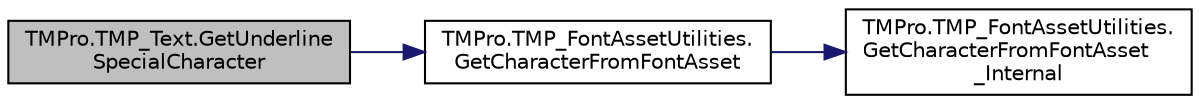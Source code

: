 digraph "TMPro.TMP_Text.GetUnderlineSpecialCharacter"
{
 // LATEX_PDF_SIZE
  edge [fontname="Helvetica",fontsize="10",labelfontname="Helvetica",labelfontsize="10"];
  node [fontname="Helvetica",fontsize="10",shape=record];
  rankdir="LR";
  Node1 [label="TMPro.TMP_Text.GetUnderline\lSpecialCharacter",height=0.2,width=0.4,color="black", fillcolor="grey75", style="filled", fontcolor="black",tooltip=" "];
  Node1 -> Node2 [color="midnightblue",fontsize="10",style="solid",fontname="Helvetica"];
  Node2 [label="TMPro.TMP_FontAssetUtilities.\lGetCharacterFromFontAsset",height=0.2,width=0.4,color="black", fillcolor="white", style="filled",URL="$class_t_m_pro_1_1_t_m_p___font_asset_utilities.html#a9d70106b39c64e03f4e62e1f13c0948b",tooltip="Returns the text element (character) for the given unicode value taking into consideration the reques..."];
  Node2 -> Node3 [color="midnightblue",fontsize="10",style="solid",fontname="Helvetica"];
  Node3 [label="TMPro.TMP_FontAssetUtilities.\lGetCharacterFromFontAsset\l_Internal",height=0.2,width=0.4,color="black", fillcolor="white", style="filled",URL="$class_t_m_pro_1_1_t_m_p___font_asset_utilities.html#a22faa12b72e374579a7377572828051d",tooltip="Internal function returning the text element character for the given unicode value taking into consid..."];
}
